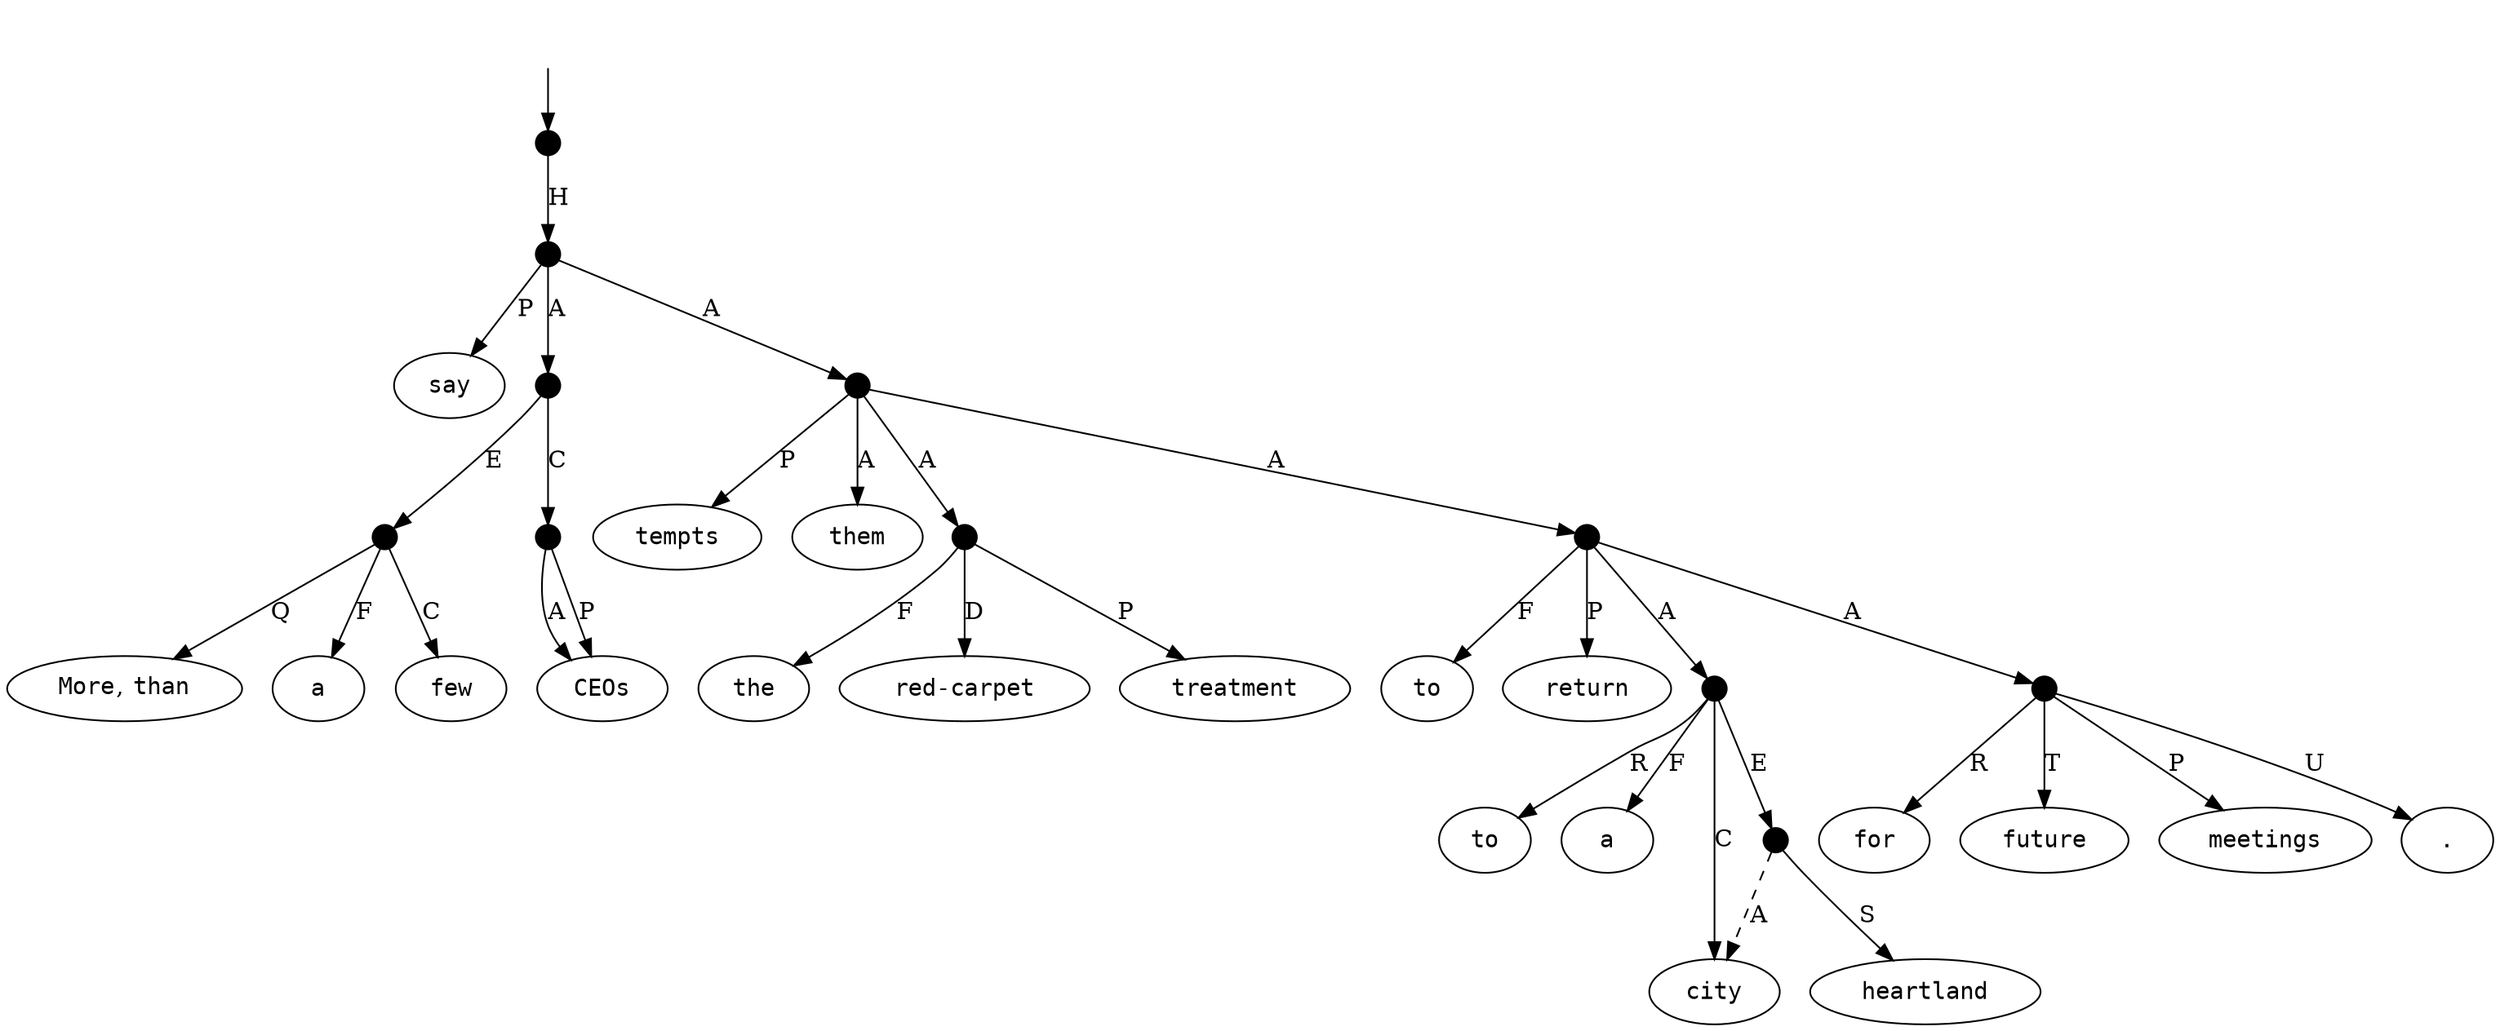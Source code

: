 digraph "20010019" {
  top [ style=invis ];
  top -> 22;
  0 [ label=<<table align="center" border="0" cellspacing="0"><tr><td colspan="2"><font face="Courier">More</font>,&nbsp;<font face="Courier">than</font></td></tr></table>> ];
  1 [ label=<<table align="center" border="0" cellspacing="0"><tr><td colspan="2"><font face="Courier">a</font></td></tr></table>> ];
  2 [ label=<<table align="center" border="0" cellspacing="0"><tr><td colspan="2"><font face="Courier">few</font></td></tr></table>> ];
  3 [ label=<<table align="center" border="0" cellspacing="0"><tr><td colspan="2"><font face="Courier">CEOs</font></td></tr></table>> ];
  4 [ label=<<table align="center" border="0" cellspacing="0"><tr><td colspan="2"><font face="Courier">say</font></td></tr></table>> ];
  5 [ label=<<table align="center" border="0" cellspacing="0"><tr><td colspan="2"><font face="Courier">the</font></td></tr></table>> ];
  6 [ label=<<table align="center" border="0" cellspacing="0"><tr><td colspan="2"><font face="Courier">red-carpet</font></td></tr></table>> ];
  7 [ label=<<table align="center" border="0" cellspacing="0"><tr><td colspan="2"><font face="Courier">treatment</font></td></tr></table>> ];
  8 [ label=<<table align="center" border="0" cellspacing="0"><tr><td colspan="2"><font face="Courier">tempts</font></td></tr></table>> ];
  9 [ label=<<table align="center" border="0" cellspacing="0"><tr><td colspan="2"><font face="Courier">them</font></td></tr></table>> ];
  10 [ label=<<table align="center" border="0" cellspacing="0"><tr><td colspan="2"><font face="Courier">to</font></td></tr></table>> ];
  11 [ label=<<table align="center" border="0" cellspacing="0"><tr><td colspan="2"><font face="Courier">return</font></td></tr></table>> ];
  12 [ label=<<table align="center" border="0" cellspacing="0"><tr><td colspan="2"><font face="Courier">to</font></td></tr></table>> ];
  13 [ label=<<table align="center" border="0" cellspacing="0"><tr><td colspan="2"><font face="Courier">a</font></td></tr></table>> ];
  14 [ label=<<table align="center" border="0" cellspacing="0"><tr><td colspan="2"><font face="Courier">heartland</font></td></tr></table>> ];
  15 [ label=<<table align="center" border="0" cellspacing="0"><tr><td colspan="2"><font face="Courier">city</font></td></tr></table>> ];
  16 [ label=<<table align="center" border="0" cellspacing="0"><tr><td colspan="2"><font face="Courier">for</font></td></tr></table>> ];
  17 [ label=<<table align="center" border="0" cellspacing="0"><tr><td colspan="2"><font face="Courier">future</font></td></tr></table>> ];
  18 [ label=<<table align="center" border="0" cellspacing="0"><tr><td colspan="2"><font face="Courier">meetings</font></td></tr></table>> ];
  19 [ label=<<table align="center" border="0" cellspacing="0"><tr><td colspan="2"><font face="Courier">.</font></td></tr></table>> ];
  20 [ shape=point, width=0.2 ];
  21 [ shape=point, width=0.2 ];
  22 [ shape=point, width=0.2 ];
  23 [ shape=point, width=0.2 ];
  24 [ shape=point, width=0.2 ];
  25 [ shape=point, width=0.2 ];
  26 [ shape=point, width=0.2 ];
  27 [ shape=point, width=0.2 ];
  28 [ shape=point, width=0.2 ];
  29 [ shape=point, width=0.2 ];
  30 [ shape=point, width=0.2 ];
  30 -> 17 [ label="T" ];
  20 -> 1 [ label="F" ];
  27 -> 28 [ label="A" ];
  23 -> 21 [ label="A" ];
  25 -> 5 [ label="F" ];
  21 -> 20 [ label="E" ];
  23 -> 4 [ label="P" ];
  30 -> 16 [ label="R" ];
  24 -> 3 [ label="A" ];
  27 -> 30 [ label="A" ];
  30 -> 19 [ label="U" ];
  29 -> 15 [ label="A", style=dashed ];
  24 -> 3 [ label="P" ];
  26 -> 9 [ label="A" ];
  26 -> 8 [ label="P" ];
  27 -> 10 [ label="F" ];
  20 -> 0 [ label="Q" ];
  29 -> 14 [ label="S" ];
  22 -> 23 [ label="H" ];
  27 -> 11 [ label="P" ];
  26 -> 25 [ label="A" ];
  23 -> 26 [ label="A" ];
  20 -> 2 [ label="C" ];
  30 -> 18 [ label="P" ];
  28 -> 29 [ label="E" ];
  28 -> 13 [ label="F" ];
  21 -> 24 [ label="C" ];
  26 -> 27 [ label="A" ];
  28 -> 12 [ label="R" ];
  25 -> 7 [ label="P" ];
  25 -> 6 [ label="D" ];
  28 -> 15 [ label="C" ];
}

